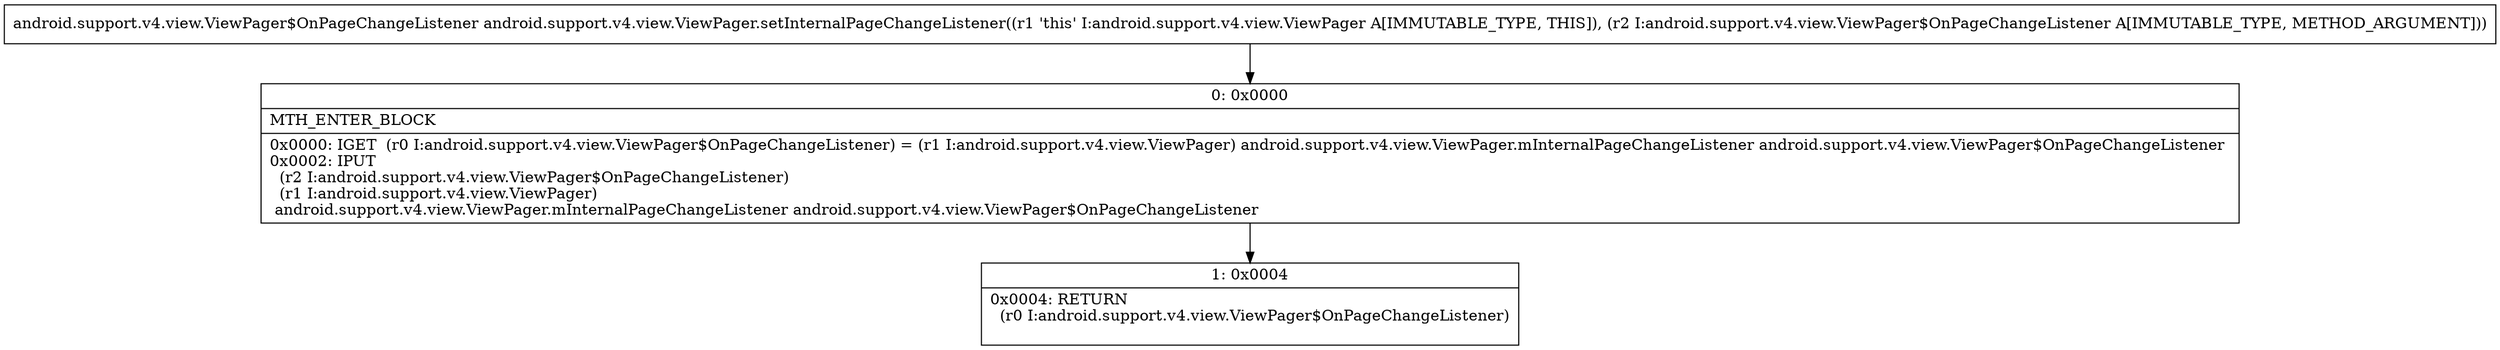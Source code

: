 digraph "CFG forandroid.support.v4.view.ViewPager.setInternalPageChangeListener(Landroid\/support\/v4\/view\/ViewPager$OnPageChangeListener;)Landroid\/support\/v4\/view\/ViewPager$OnPageChangeListener;" {
Node_0 [shape=record,label="{0\:\ 0x0000|MTH_ENTER_BLOCK\l|0x0000: IGET  (r0 I:android.support.v4.view.ViewPager$OnPageChangeListener) = (r1 I:android.support.v4.view.ViewPager) android.support.v4.view.ViewPager.mInternalPageChangeListener android.support.v4.view.ViewPager$OnPageChangeListener \l0x0002: IPUT  \l  (r2 I:android.support.v4.view.ViewPager$OnPageChangeListener)\l  (r1 I:android.support.v4.view.ViewPager)\l android.support.v4.view.ViewPager.mInternalPageChangeListener android.support.v4.view.ViewPager$OnPageChangeListener \l}"];
Node_1 [shape=record,label="{1\:\ 0x0004|0x0004: RETURN  \l  (r0 I:android.support.v4.view.ViewPager$OnPageChangeListener)\l \l}"];
MethodNode[shape=record,label="{android.support.v4.view.ViewPager$OnPageChangeListener android.support.v4.view.ViewPager.setInternalPageChangeListener((r1 'this' I:android.support.v4.view.ViewPager A[IMMUTABLE_TYPE, THIS]), (r2 I:android.support.v4.view.ViewPager$OnPageChangeListener A[IMMUTABLE_TYPE, METHOD_ARGUMENT])) }"];
MethodNode -> Node_0;
Node_0 -> Node_1;
}

